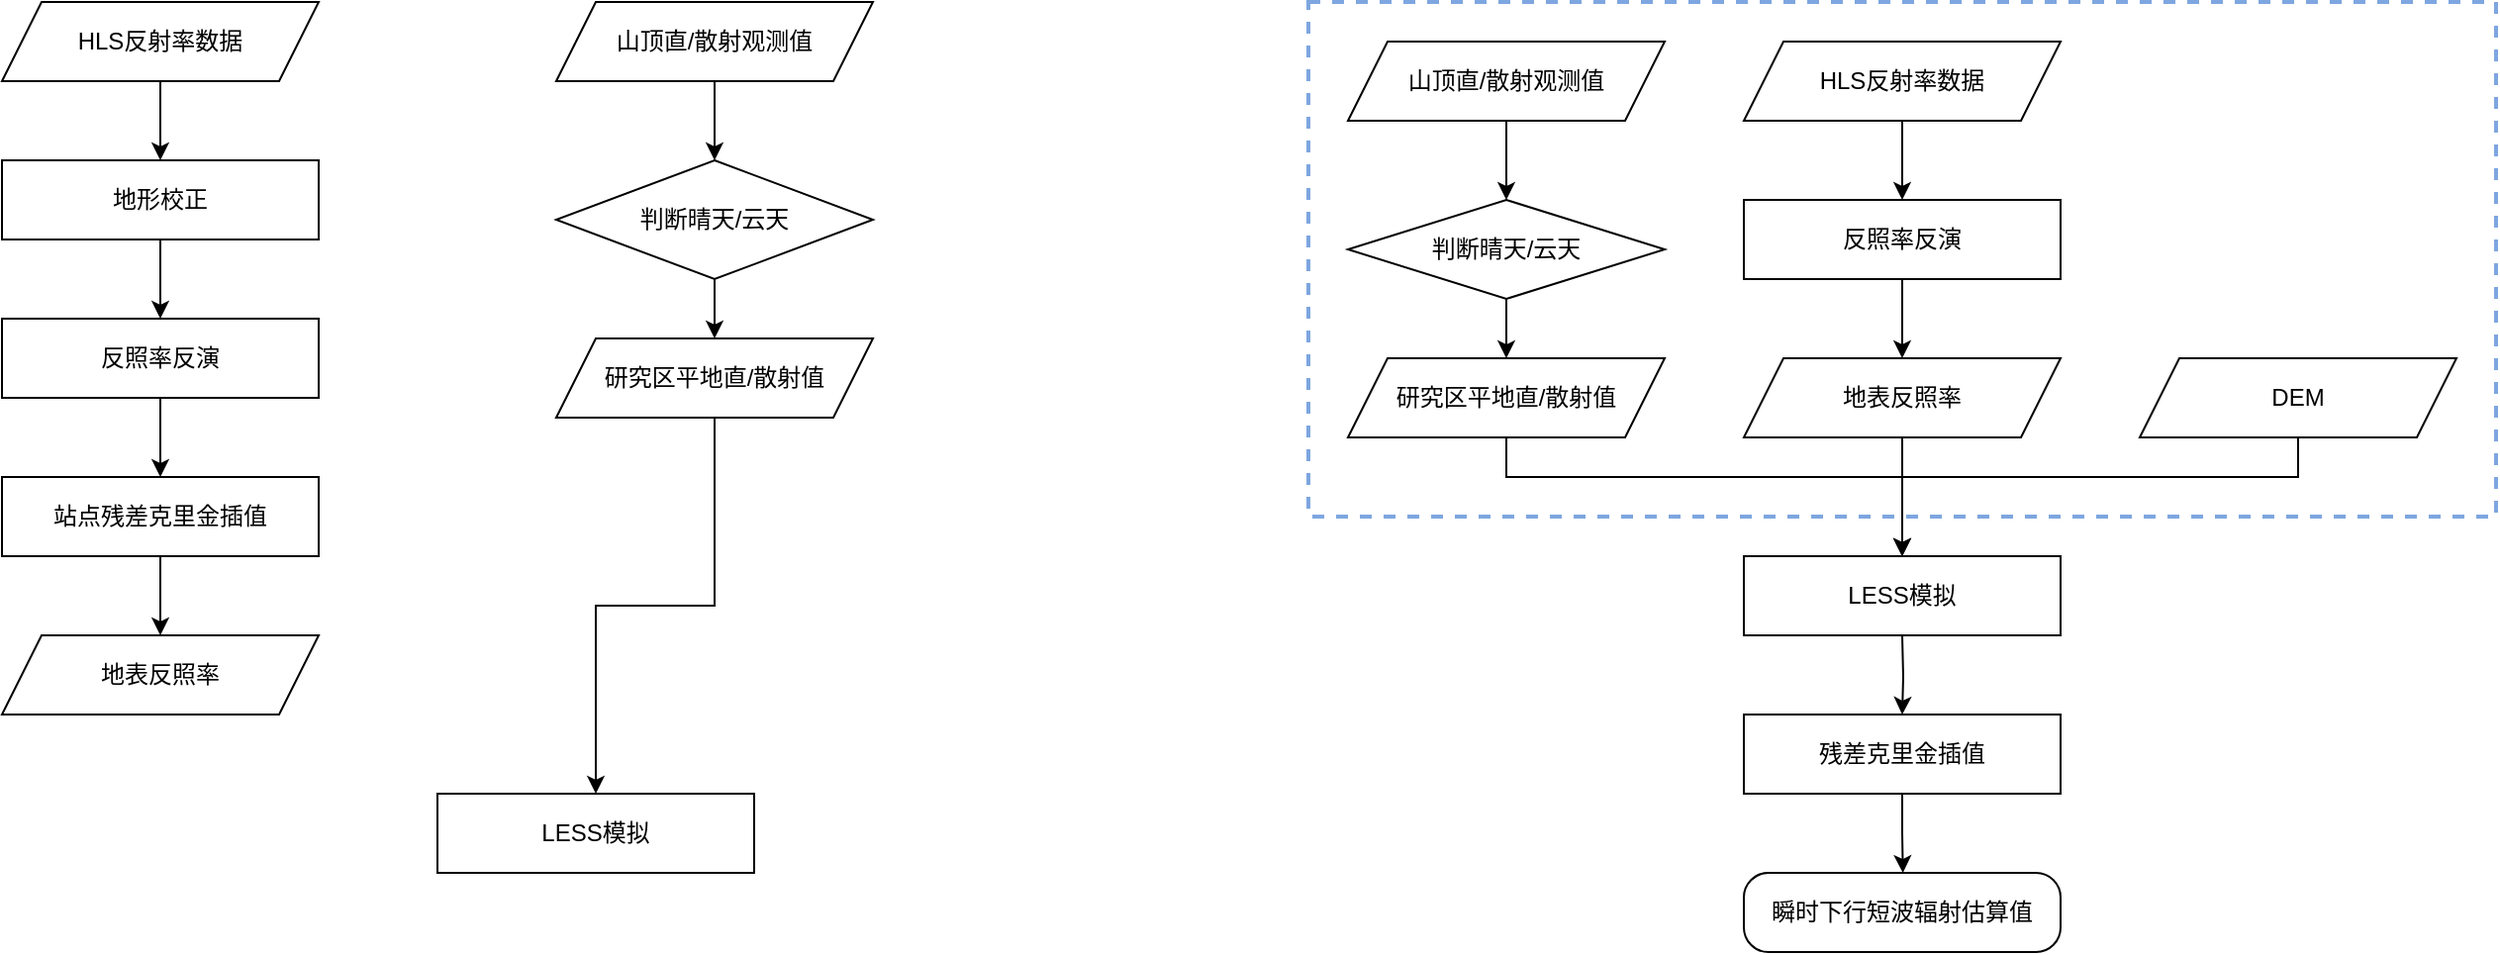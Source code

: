<mxfile version="15.7.3" type="github">
  <diagram id="C5RBs43oDa-KdzZeNtuy" name="Page-1">
    <mxGraphModel dx="942" dy="651" grid="1" gridSize="10" guides="1" tooltips="1" connect="1" arrows="1" fold="1" page="1" pageScale="1" pageWidth="827" pageHeight="1169" math="0" shadow="0">
      <root>
        <mxCell id="WIyWlLk6GJQsqaUBKTNV-0" />
        <mxCell id="WIyWlLk6GJQsqaUBKTNV-1" parent="WIyWlLk6GJQsqaUBKTNV-0" />
        <mxCell id="9kUBxG-Cbkqe4WH1oa9A-5" style="edgeStyle=orthogonalEdgeStyle;rounded=0;orthogonalLoop=1;jettySize=auto;html=1;exitX=0.5;exitY=1;exitDx=0;exitDy=0;entryX=0.5;entryY=0;entryDx=0;entryDy=0;" edge="1" parent="WIyWlLk6GJQsqaUBKTNV-1" source="9kUBxG-Cbkqe4WH1oa9A-0" target="9kUBxG-Cbkqe4WH1oa9A-4">
          <mxGeometry relative="1" as="geometry" />
        </mxCell>
        <mxCell id="9kUBxG-Cbkqe4WH1oa9A-0" value="山顶直/散射观测值" style="shape=parallelogram;perimeter=parallelogramPerimeter;whiteSpace=wrap;html=1;fixedSize=1;" vertex="1" parent="WIyWlLk6GJQsqaUBKTNV-1">
          <mxGeometry x="400" y="160" width="160" height="40" as="geometry" />
        </mxCell>
        <mxCell id="9kUBxG-Cbkqe4WH1oa9A-8" style="edgeStyle=orthogonalEdgeStyle;rounded=0;orthogonalLoop=1;jettySize=auto;html=1;exitX=0.5;exitY=1;exitDx=0;exitDy=0;entryX=0.5;entryY=0;entryDx=0;entryDy=0;" edge="1" parent="WIyWlLk6GJQsqaUBKTNV-1" source="9kUBxG-Cbkqe4WH1oa9A-4" target="9kUBxG-Cbkqe4WH1oa9A-7">
          <mxGeometry relative="1" as="geometry" />
        </mxCell>
        <mxCell id="9kUBxG-Cbkqe4WH1oa9A-4" value="判断晴天/云天" style="rhombus;whiteSpace=wrap;html=1;" vertex="1" parent="WIyWlLk6GJQsqaUBKTNV-1">
          <mxGeometry x="400" y="240" width="160" height="60" as="geometry" />
        </mxCell>
        <mxCell id="9kUBxG-Cbkqe4WH1oa9A-11" style="edgeStyle=orthogonalEdgeStyle;rounded=0;orthogonalLoop=1;jettySize=auto;html=1;exitX=0.5;exitY=1;exitDx=0;exitDy=0;entryX=0.5;entryY=0;entryDx=0;entryDy=0;" edge="1" parent="WIyWlLk6GJQsqaUBKTNV-1" source="9kUBxG-Cbkqe4WH1oa9A-7" target="9kUBxG-Cbkqe4WH1oa9A-9">
          <mxGeometry relative="1" as="geometry" />
        </mxCell>
        <mxCell id="9kUBxG-Cbkqe4WH1oa9A-7" value="研究区平地直/散射值" style="shape=parallelogram;perimeter=parallelogramPerimeter;whiteSpace=wrap;html=1;fixedSize=1;" vertex="1" parent="WIyWlLk6GJQsqaUBKTNV-1">
          <mxGeometry x="400" y="330" width="160" height="40" as="geometry" />
        </mxCell>
        <mxCell id="9kUBxG-Cbkqe4WH1oa9A-9" value="LESS模拟" style="rounded=0;whiteSpace=wrap;html=1;" vertex="1" parent="WIyWlLk6GJQsqaUBKTNV-1">
          <mxGeometry x="340" y="560" width="160" height="40" as="geometry" />
        </mxCell>
        <mxCell id="9kUBxG-Cbkqe4WH1oa9A-23" style="edgeStyle=orthogonalEdgeStyle;rounded=0;orthogonalLoop=1;jettySize=auto;html=1;exitX=0.5;exitY=1;exitDx=0;exitDy=0;entryX=0.5;entryY=0;entryDx=0;entryDy=0;" edge="1" parent="WIyWlLk6GJQsqaUBKTNV-1" source="9kUBxG-Cbkqe4WH1oa9A-13" target="9kUBxG-Cbkqe4WH1oa9A-14">
          <mxGeometry relative="1" as="geometry" />
        </mxCell>
        <mxCell id="9kUBxG-Cbkqe4WH1oa9A-13" value="HLS反射率数据" style="shape=parallelogram;perimeter=parallelogramPerimeter;whiteSpace=wrap;html=1;fixedSize=1;" vertex="1" parent="WIyWlLk6GJQsqaUBKTNV-1">
          <mxGeometry x="120" y="160" width="160" height="40" as="geometry" />
        </mxCell>
        <mxCell id="9kUBxG-Cbkqe4WH1oa9A-24" style="edgeStyle=orthogonalEdgeStyle;rounded=0;orthogonalLoop=1;jettySize=auto;html=1;exitX=0.5;exitY=1;exitDx=0;exitDy=0;entryX=0.5;entryY=0;entryDx=0;entryDy=0;" edge="1" parent="WIyWlLk6GJQsqaUBKTNV-1" source="9kUBxG-Cbkqe4WH1oa9A-14" target="9kUBxG-Cbkqe4WH1oa9A-20">
          <mxGeometry relative="1" as="geometry" />
        </mxCell>
        <mxCell id="9kUBxG-Cbkqe4WH1oa9A-14" value="地形校正" style="rounded=0;whiteSpace=wrap;html=1;" vertex="1" parent="WIyWlLk6GJQsqaUBKTNV-1">
          <mxGeometry x="120" y="240" width="160" height="40" as="geometry" />
        </mxCell>
        <mxCell id="9kUBxG-Cbkqe4WH1oa9A-25" style="edgeStyle=orthogonalEdgeStyle;rounded=0;orthogonalLoop=1;jettySize=auto;html=1;exitX=0.5;exitY=1;exitDx=0;exitDy=0;entryX=0.5;entryY=0;entryDx=0;entryDy=0;" edge="1" parent="WIyWlLk6GJQsqaUBKTNV-1" source="9kUBxG-Cbkqe4WH1oa9A-20" target="9kUBxG-Cbkqe4WH1oa9A-21">
          <mxGeometry relative="1" as="geometry" />
        </mxCell>
        <mxCell id="9kUBxG-Cbkqe4WH1oa9A-20" value="反照率反演" style="rounded=0;whiteSpace=wrap;html=1;" vertex="1" parent="WIyWlLk6GJQsqaUBKTNV-1">
          <mxGeometry x="120" y="320" width="160" height="40" as="geometry" />
        </mxCell>
        <mxCell id="9kUBxG-Cbkqe4WH1oa9A-26" style="edgeStyle=orthogonalEdgeStyle;rounded=0;orthogonalLoop=1;jettySize=auto;html=1;exitX=0.5;exitY=1;exitDx=0;exitDy=0;entryX=0.5;entryY=0;entryDx=0;entryDy=0;" edge="1" parent="WIyWlLk6GJQsqaUBKTNV-1" source="9kUBxG-Cbkqe4WH1oa9A-21" target="9kUBxG-Cbkqe4WH1oa9A-22">
          <mxGeometry relative="1" as="geometry" />
        </mxCell>
        <mxCell id="9kUBxG-Cbkqe4WH1oa9A-21" value="站点残差克里金插值" style="rounded=0;whiteSpace=wrap;html=1;" vertex="1" parent="WIyWlLk6GJQsqaUBKTNV-1">
          <mxGeometry x="120" y="400" width="160" height="40" as="geometry" />
        </mxCell>
        <mxCell id="9kUBxG-Cbkqe4WH1oa9A-22" value="地表反照率" style="shape=parallelogram;perimeter=parallelogramPerimeter;whiteSpace=wrap;html=1;fixedSize=1;" vertex="1" parent="WIyWlLk6GJQsqaUBKTNV-1">
          <mxGeometry x="120" y="480" width="160" height="40" as="geometry" />
        </mxCell>
        <mxCell id="9kUBxG-Cbkqe4WH1oa9A-27" style="edgeStyle=orthogonalEdgeStyle;rounded=0;orthogonalLoop=1;jettySize=auto;html=1;exitX=0.5;exitY=1;exitDx=0;exitDy=0;entryX=0.5;entryY=0;entryDx=0;entryDy=0;" edge="1" parent="WIyWlLk6GJQsqaUBKTNV-1" source="9kUBxG-Cbkqe4WH1oa9A-28" target="9kUBxG-Cbkqe4WH1oa9A-30">
          <mxGeometry relative="1" as="geometry" />
        </mxCell>
        <mxCell id="9kUBxG-Cbkqe4WH1oa9A-28" value="HLS反射率数据" style="shape=parallelogram;perimeter=parallelogramPerimeter;whiteSpace=wrap;html=1;fixedSize=1;" vertex="1" parent="WIyWlLk6GJQsqaUBKTNV-1">
          <mxGeometry x="1000" y="180" width="160" height="40" as="geometry" />
        </mxCell>
        <mxCell id="9kUBxG-Cbkqe4WH1oa9A-29" style="edgeStyle=orthogonalEdgeStyle;rounded=0;orthogonalLoop=1;jettySize=auto;html=1;exitX=0.5;exitY=1;exitDx=0;exitDy=0;entryX=0.5;entryY=0;entryDx=0;entryDy=0;" edge="1" parent="WIyWlLk6GJQsqaUBKTNV-1" source="9kUBxG-Cbkqe4WH1oa9A-30">
          <mxGeometry relative="1" as="geometry">
            <mxPoint x="1080" y="340" as="targetPoint" />
          </mxGeometry>
        </mxCell>
        <mxCell id="9kUBxG-Cbkqe4WH1oa9A-30" value="反照率反演" style="rounded=0;whiteSpace=wrap;html=1;" vertex="1" parent="WIyWlLk6GJQsqaUBKTNV-1">
          <mxGeometry x="1000" y="260" width="160" height="40" as="geometry" />
        </mxCell>
        <mxCell id="9kUBxG-Cbkqe4WH1oa9A-58" style="edgeStyle=orthogonalEdgeStyle;rounded=0;orthogonalLoop=1;jettySize=auto;html=1;exitX=0.5;exitY=1;exitDx=0;exitDy=0;entryX=0.5;entryY=0;entryDx=0;entryDy=0;" edge="1" parent="WIyWlLk6GJQsqaUBKTNV-1" source="9kUBxG-Cbkqe4WH1oa9A-35" target="9kUBxG-Cbkqe4WH1oa9A-51">
          <mxGeometry relative="1" as="geometry" />
        </mxCell>
        <mxCell id="9kUBxG-Cbkqe4WH1oa9A-35" value="地表反照率" style="shape=parallelogram;perimeter=parallelogramPerimeter;whiteSpace=wrap;html=1;fixedSize=1;" vertex="1" parent="WIyWlLk6GJQsqaUBKTNV-1">
          <mxGeometry x="1000" y="340" width="160" height="40" as="geometry" />
        </mxCell>
        <mxCell id="9kUBxG-Cbkqe4WH1oa9A-36" style="edgeStyle=orthogonalEdgeStyle;rounded=0;orthogonalLoop=1;jettySize=auto;html=1;exitX=0.5;exitY=1;exitDx=0;exitDy=0;entryX=0.5;entryY=0;entryDx=0;entryDy=0;" edge="1" parent="WIyWlLk6GJQsqaUBKTNV-1" source="9kUBxG-Cbkqe4WH1oa9A-37" target="9kUBxG-Cbkqe4WH1oa9A-39">
          <mxGeometry relative="1" as="geometry" />
        </mxCell>
        <mxCell id="9kUBxG-Cbkqe4WH1oa9A-37" value="山顶直/散射观测值" style="shape=parallelogram;perimeter=parallelogramPerimeter;whiteSpace=wrap;html=1;fixedSize=1;" vertex="1" parent="WIyWlLk6GJQsqaUBKTNV-1">
          <mxGeometry x="800" y="180" width="160" height="40" as="geometry" />
        </mxCell>
        <mxCell id="9kUBxG-Cbkqe4WH1oa9A-38" style="edgeStyle=orthogonalEdgeStyle;rounded=0;orthogonalLoop=1;jettySize=auto;html=1;exitX=0.5;exitY=1;exitDx=0;exitDy=0;entryX=0.5;entryY=0;entryDx=0;entryDy=0;" edge="1" parent="WIyWlLk6GJQsqaUBKTNV-1" source="9kUBxG-Cbkqe4WH1oa9A-39" target="9kUBxG-Cbkqe4WH1oa9A-40">
          <mxGeometry relative="1" as="geometry" />
        </mxCell>
        <mxCell id="9kUBxG-Cbkqe4WH1oa9A-39" value="判断晴天/云天" style="rhombus;whiteSpace=wrap;html=1;" vertex="1" parent="WIyWlLk6GJQsqaUBKTNV-1">
          <mxGeometry x="800" y="260" width="160" height="50" as="geometry" />
        </mxCell>
        <mxCell id="9kUBxG-Cbkqe4WH1oa9A-59" style="edgeStyle=orthogonalEdgeStyle;rounded=0;orthogonalLoop=1;jettySize=auto;html=1;exitX=0.5;exitY=1;exitDx=0;exitDy=0;entryX=0.5;entryY=0;entryDx=0;entryDy=0;" edge="1" parent="WIyWlLk6GJQsqaUBKTNV-1" source="9kUBxG-Cbkqe4WH1oa9A-40" target="9kUBxG-Cbkqe4WH1oa9A-51">
          <mxGeometry relative="1" as="geometry">
            <Array as="points">
              <mxPoint x="880" y="400" />
              <mxPoint x="1080" y="400" />
            </Array>
          </mxGeometry>
        </mxCell>
        <mxCell id="9kUBxG-Cbkqe4WH1oa9A-40" value="研究区平地直/散射值" style="shape=parallelogram;perimeter=parallelogramPerimeter;whiteSpace=wrap;html=1;fixedSize=1;" vertex="1" parent="WIyWlLk6GJQsqaUBKTNV-1">
          <mxGeometry x="800" y="340" width="160" height="40" as="geometry" />
        </mxCell>
        <mxCell id="9kUBxG-Cbkqe4WH1oa9A-60" style="edgeStyle=orthogonalEdgeStyle;rounded=0;orthogonalLoop=1;jettySize=auto;html=1;exitX=0.5;exitY=1;exitDx=0;exitDy=0;entryX=0.5;entryY=0;entryDx=0;entryDy=0;" edge="1" parent="WIyWlLk6GJQsqaUBKTNV-1" source="9kUBxG-Cbkqe4WH1oa9A-43" target="9kUBxG-Cbkqe4WH1oa9A-51">
          <mxGeometry relative="1" as="geometry">
            <Array as="points">
              <mxPoint x="1280" y="400" />
              <mxPoint x="1080" y="400" />
            </Array>
          </mxGeometry>
        </mxCell>
        <mxCell id="9kUBxG-Cbkqe4WH1oa9A-43" value="DEM" style="shape=parallelogram;perimeter=parallelogramPerimeter;whiteSpace=wrap;html=1;fixedSize=1;" vertex="1" parent="WIyWlLk6GJQsqaUBKTNV-1">
          <mxGeometry x="1200" y="340" width="160" height="40" as="geometry" />
        </mxCell>
        <mxCell id="9kUBxG-Cbkqe4WH1oa9A-50" style="edgeStyle=orthogonalEdgeStyle;rounded=0;orthogonalLoop=1;jettySize=auto;html=1;exitX=0.5;exitY=1;exitDx=0;exitDy=0;" edge="1" parent="WIyWlLk6GJQsqaUBKTNV-1" target="9kUBxG-Cbkqe4WH1oa9A-49">
          <mxGeometry relative="1" as="geometry">
            <mxPoint x="1080" y="480" as="sourcePoint" />
          </mxGeometry>
        </mxCell>
        <mxCell id="9kUBxG-Cbkqe4WH1oa9A-52" style="edgeStyle=orthogonalEdgeStyle;rounded=0;orthogonalLoop=1;jettySize=auto;html=1;exitX=0.5;exitY=1;exitDx=0;exitDy=0;" edge="1" parent="WIyWlLk6GJQsqaUBKTNV-1" source="9kUBxG-Cbkqe4WH1oa9A-49">
          <mxGeometry relative="1" as="geometry">
            <mxPoint x="1080.345" y="600" as="targetPoint" />
          </mxGeometry>
        </mxCell>
        <mxCell id="9kUBxG-Cbkqe4WH1oa9A-49" value="残差克里金插值" style="rounded=0;whiteSpace=wrap;html=1;" vertex="1" parent="WIyWlLk6GJQsqaUBKTNV-1">
          <mxGeometry x="1000" y="520" width="160" height="40" as="geometry" />
        </mxCell>
        <mxCell id="9kUBxG-Cbkqe4WH1oa9A-51" value="LESS模拟" style="rounded=0;whiteSpace=wrap;html=1;" vertex="1" parent="WIyWlLk6GJQsqaUBKTNV-1">
          <mxGeometry x="1000" y="440" width="160" height="40" as="geometry" />
        </mxCell>
        <mxCell id="9kUBxG-Cbkqe4WH1oa9A-54" value="瞬时下行短波辐射估算值" style="rounded=1;whiteSpace=wrap;html=1;arcSize=31;" vertex="1" parent="WIyWlLk6GJQsqaUBKTNV-1">
          <mxGeometry x="1000" y="600" width="160" height="40" as="geometry" />
        </mxCell>
        <mxCell id="9kUBxG-Cbkqe4WH1oa9A-61" value="" style="rounded=0;whiteSpace=wrap;html=1;fillColor=none;dashed=1;strokeWidth=2;strokeColor=#7EA6E0;" vertex="1" parent="WIyWlLk6GJQsqaUBKTNV-1">
          <mxGeometry x="780" y="160" width="600" height="260" as="geometry" />
        </mxCell>
      </root>
    </mxGraphModel>
  </diagram>
</mxfile>
